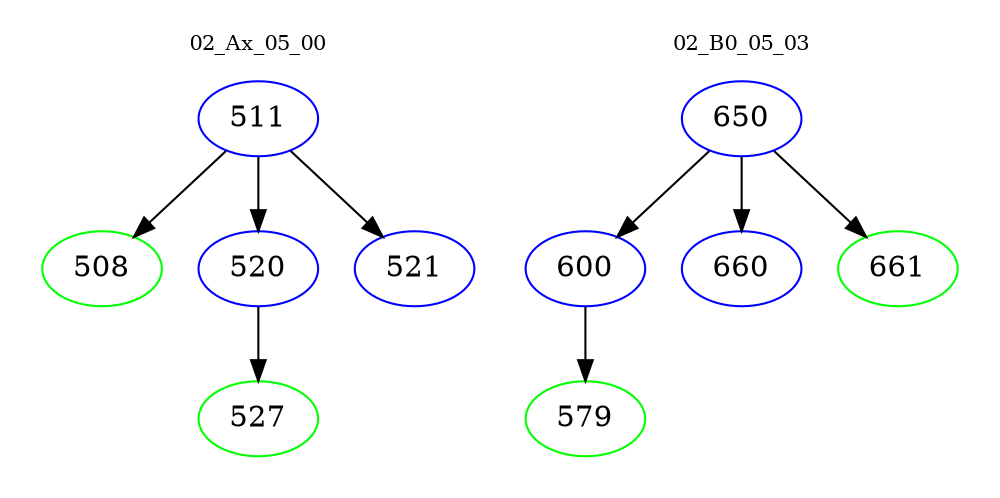 digraph{
subgraph cluster_0 {
color = white
label = "02_Ax_05_00";
fontsize=10;
T0_511 [label="511", color="blue"]
T0_511 -> T0_508 [color="black"]
T0_508 [label="508", color="green"]
T0_511 -> T0_520 [color="black"]
T0_520 [label="520", color="blue"]
T0_520 -> T0_527 [color="black"]
T0_527 [label="527", color="green"]
T0_511 -> T0_521 [color="black"]
T0_521 [label="521", color="blue"]
}
subgraph cluster_1 {
color = white
label = "02_B0_05_03";
fontsize=10;
T1_650 [label="650", color="blue"]
T1_650 -> T1_600 [color="black"]
T1_600 [label="600", color="blue"]
T1_600 -> T1_579 [color="black"]
T1_579 [label="579", color="green"]
T1_650 -> T1_660 [color="black"]
T1_660 [label="660", color="blue"]
T1_650 -> T1_661 [color="black"]
T1_661 [label="661", color="green"]
}
}
